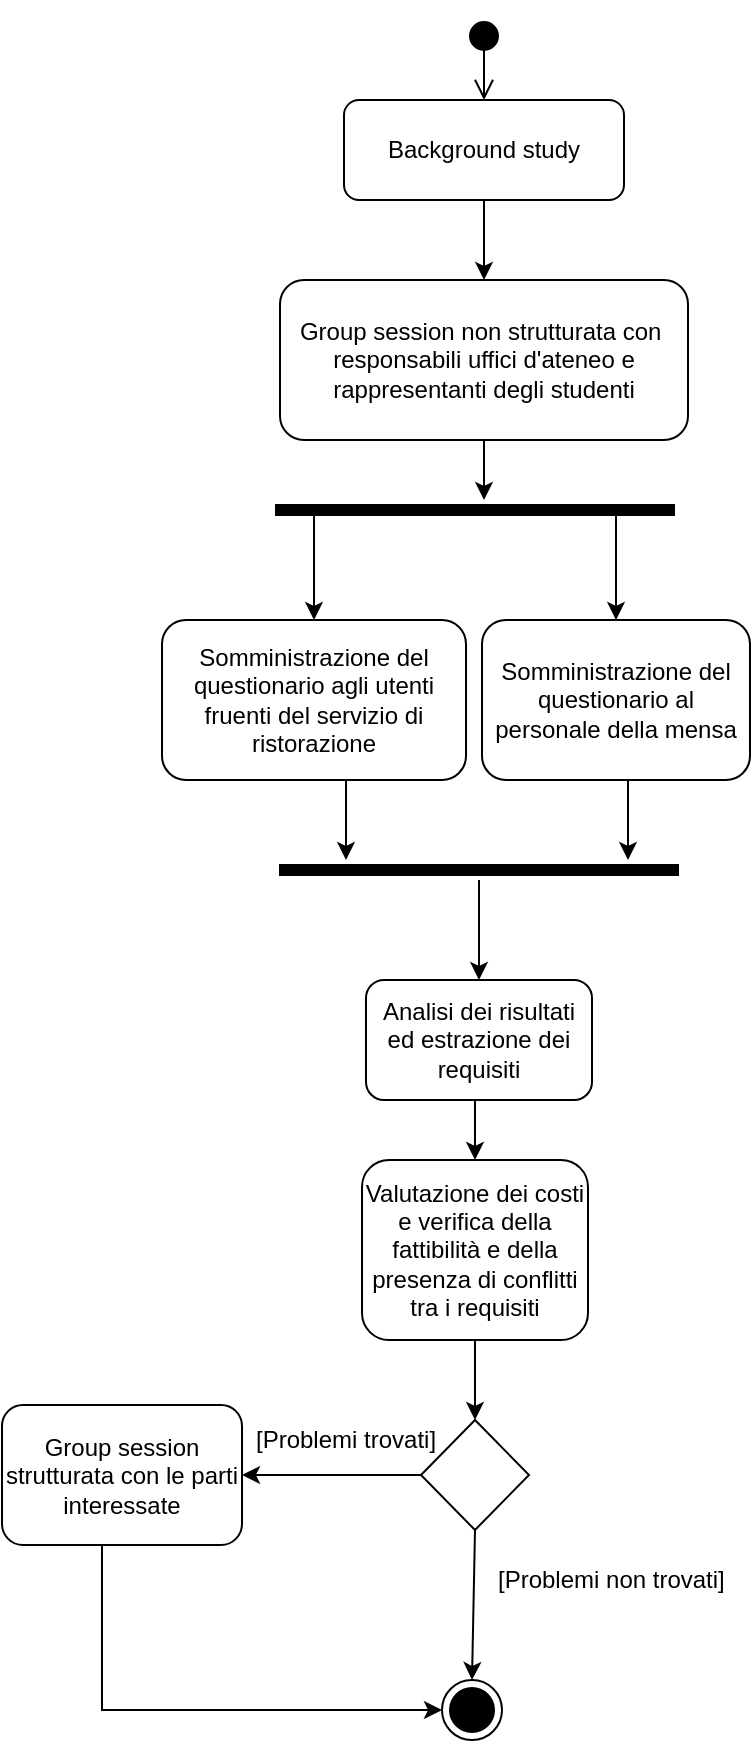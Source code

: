 <mxfile version="12.2.6" type="device" pages="1"><diagram id="FsowgbiyHegrrwLmH4Zv" name="Page-1"><mxGraphModel dx="1024" dy="566" grid="1" gridSize="10" guides="1" tooltips="1" connect="1" arrows="1" fold="1" page="1" pageScale="1" pageWidth="827" pageHeight="1169" math="0" shadow="0"><root><mxCell id="0"/><mxCell id="1" parent="0"/><mxCell id="OP6pyZRaywp4A4Kuq98--1" value="Background study" style="rounded=1;whiteSpace=wrap;html=1;" parent="1" vertex="1"><mxGeometry x="221" y="60" width="140" height="50" as="geometry"/></mxCell><mxCell id="OP6pyZRaywp4A4Kuq98--2" style="edgeStyle=orthogonalEdgeStyle;rounded=0;orthogonalLoop=1;jettySize=auto;html=1;exitX=0.75;exitY=0.5;exitDx=0;exitDy=0;exitPerimeter=0;entryX=0.5;entryY=0;entryDx=0;entryDy=0;" parent="1" source="OP6pyZRaywp4A4Kuq98--17" target="OP6pyZRaywp4A4Kuq98--7" edge="1"><mxGeometry relative="1" as="geometry"><mxPoint x="289" y="380" as="sourcePoint"/><mxPoint x="390" y="310" as="targetPoint"/><Array as="points"><mxPoint x="357" y="265"/></Array></mxGeometry></mxCell><mxCell id="OP6pyZRaywp4A4Kuq98--3" style="edgeStyle=orthogonalEdgeStyle;rounded=0;orthogonalLoop=1;jettySize=auto;html=1;exitX=0.25;exitY=0.5;exitDx=0;exitDy=0;exitPerimeter=0;entryX=0.5;entryY=0;entryDx=0;entryDy=0;" parent="1" source="OP6pyZRaywp4A4Kuq98--17" target="OP6pyZRaywp4A4Kuq98--5" edge="1"><mxGeometry relative="1" as="geometry"><mxPoint x="289" y="380" as="sourcePoint"/><mxPoint x="206" y="290" as="targetPoint"/><Array as="points"><mxPoint x="206" y="265"/></Array></mxGeometry></mxCell><mxCell id="OP6pyZRaywp4A4Kuq98--4" style="edgeStyle=orthogonalEdgeStyle;rounded=0;orthogonalLoop=1;jettySize=auto;html=1;" parent="1" source="OP6pyZRaywp4A4Kuq98--5" edge="1"><mxGeometry relative="1" as="geometry"><mxPoint x="222" y="440" as="targetPoint"/><Array as="points"><mxPoint x="222" y="420"/><mxPoint x="222" y="420"/></Array></mxGeometry></mxCell><mxCell id="OP6pyZRaywp4A4Kuq98--5" value="Somministrazione del questionario agli utenti fruenti del servizio di ristorazione" style="rounded=1;whiteSpace=wrap;html=1;" parent="1" vertex="1"><mxGeometry x="130" y="320" width="152" height="80" as="geometry"/></mxCell><mxCell id="OP6pyZRaywp4A4Kuq98--6" style="edgeStyle=orthogonalEdgeStyle;rounded=0;orthogonalLoop=1;jettySize=auto;html=1;" parent="1" source="OP6pyZRaywp4A4Kuq98--7" edge="1"><mxGeometry relative="1" as="geometry"><mxPoint x="363" y="440" as="targetPoint"/><Array as="points"><mxPoint x="363" y="420"/><mxPoint x="363" y="420"/></Array></mxGeometry></mxCell><mxCell id="OP6pyZRaywp4A4Kuq98--7" value="Somministrazione del questionario al personale della mensa" style="rounded=1;whiteSpace=wrap;html=1;" parent="1" vertex="1"><mxGeometry x="290" y="320" width="134" height="80" as="geometry"/></mxCell><mxCell id="OP6pyZRaywp4A4Kuq98--8" value="Analisi dei risultati ed estrazione dei requisiti" style="rounded=1;whiteSpace=wrap;html=1;" parent="1" vertex="1"><mxGeometry x="232" y="500" width="113" height="60" as="geometry"/></mxCell><mxCell id="OP6pyZRaywp4A4Kuq98--9" value="" style="endArrow=classic;html=1;exitX=0.5;exitY=1;exitDx=0;exitDy=0;entryX=0.5;entryY=0;entryDx=0;entryDy=0;" parent="1" source="OP6pyZRaywp4A4Kuq98--1" target="OP6pyZRaywp4A4Kuq98--27" edge="1"><mxGeometry width="50" height="50" relative="1" as="geometry"><mxPoint x="270" y="280" as="sourcePoint"/><mxPoint x="290" y="170" as="targetPoint"/></mxGeometry></mxCell><mxCell id="OP6pyZRaywp4A4Kuq98--11" style="edgeStyle=orthogonalEdgeStyle;rounded=0;orthogonalLoop=1;jettySize=auto;html=1;exitX=0;exitY=0.5;exitDx=0;exitDy=0;entryX=1;entryY=0.5;entryDx=0;entryDy=0;strokeColor=#000000;" parent="1" source="OP6pyZRaywp4A4Kuq98--12" target="OP6pyZRaywp4A4Kuq98--15" edge="1"><mxGeometry relative="1" as="geometry"/></mxCell><mxCell id="OP6pyZRaywp4A4Kuq98--12" value="" style="rhombus;whiteSpace=wrap;html=1;" parent="1" vertex="1"><mxGeometry x="259.5" y="720" width="54" height="55" as="geometry"/></mxCell><mxCell id="OP6pyZRaywp4A4Kuq98--13" value="" style="endArrow=classic;html=1;exitX=0.5;exitY=1;exitDx=0;exitDy=0;entryX=0.5;entryY=0;entryDx=0;entryDy=0;" parent="1" source="OP6pyZRaywp4A4Kuq98--12" target="OP6pyZRaywp4A4Kuq98--26" edge="1"><mxGeometry width="50" height="50" relative="1" as="geometry"><mxPoint x="100.5" y="1060" as="sourcePoint"/><mxPoint x="291" y="950" as="targetPoint"/></mxGeometry></mxCell><mxCell id="Yzk2M60DpN7EiabGIsc6-1" style="edgeStyle=orthogonalEdgeStyle;rounded=0;orthogonalLoop=1;jettySize=auto;html=1;entryX=0;entryY=0.5;entryDx=0;entryDy=0;" edge="1" parent="1" source="OP6pyZRaywp4A4Kuq98--15" target="OP6pyZRaywp4A4Kuq98--26"><mxGeometry relative="1" as="geometry"><Array as="points"><mxPoint x="100" y="865"/></Array></mxGeometry></mxCell><mxCell id="OP6pyZRaywp4A4Kuq98--15" value="Group session strutturata con le parti interessate" style="rounded=1;whiteSpace=wrap;html=1;" parent="1" vertex="1"><mxGeometry x="50" y="712.5" width="120" height="70" as="geometry"/></mxCell><mxCell id="OP6pyZRaywp4A4Kuq98--16" value="[Problemi trovati]" style="text;html=1;resizable=0;points=[];autosize=1;align=left;verticalAlign=top;spacingTop=-4;" parent="1" vertex="1"><mxGeometry x="175" y="720" width="110" height="20" as="geometry"/></mxCell><mxCell id="OP6pyZRaywp4A4Kuq98--17" value="" style="shape=line;html=1;strokeWidth=6;strokeColor=#000000;" parent="1" vertex="1"><mxGeometry x="186.5" y="260" width="200" height="10" as="geometry"/></mxCell><mxCell id="OP6pyZRaywp4A4Kuq98--18" value="" style="html=1;verticalAlign=bottom;startArrow=circle;startFill=1;endArrow=open;startSize=6;endSize=8;strokeColor=#000000;entryX=0.5;entryY=0;entryDx=0;entryDy=0;" parent="1" target="OP6pyZRaywp4A4Kuq98--1" edge="1"><mxGeometry width="80" relative="1" as="geometry"><mxPoint x="291" y="20" as="sourcePoint"/><mxPoint x="290" y="60" as="targetPoint"/></mxGeometry></mxCell><mxCell id="OP6pyZRaywp4A4Kuq98--19" style="edgeStyle=orthogonalEdgeStyle;rounded=0;orthogonalLoop=1;jettySize=auto;html=1;strokeColor=#000000;entryX=0.5;entryY=0;entryDx=0;entryDy=0;" parent="1" source="OP6pyZRaywp4A4Kuq98--20" target="OP6pyZRaywp4A4Kuq98--8" edge="1"><mxGeometry relative="1" as="geometry"><mxPoint x="288.5" y="540.0" as="targetPoint"/></mxGeometry></mxCell><mxCell id="OP6pyZRaywp4A4Kuq98--20" value="" style="shape=line;html=1;strokeWidth=6;strokeColor=#000000;" parent="1" vertex="1"><mxGeometry x="188.5" y="440" width="200" height="10" as="geometry"/></mxCell><mxCell id="OP6pyZRaywp4A4Kuq98--21" style="edgeStyle=orthogonalEdgeStyle;rounded=0;orthogonalLoop=1;jettySize=auto;html=1;entryX=0.5;entryY=0;entryDx=0;entryDy=0;strokeColor=#000000;" parent="1" source="OP6pyZRaywp4A4Kuq98--22" target="OP6pyZRaywp4A4Kuq98--12" edge="1"><mxGeometry relative="1" as="geometry"/></mxCell><mxCell id="OP6pyZRaywp4A4Kuq98--22" value="Valutazione dei costi e verifica della fattibilità e della presenza di conflitti tra i requisiti" style="rounded=1;whiteSpace=wrap;html=1;" parent="1" vertex="1"><mxGeometry x="230" y="590" width="113" height="90" as="geometry"/></mxCell><mxCell id="OP6pyZRaywp4A4Kuq98--23" value="[Problemi non trovati]" style="text;html=1;resizable=0;points=[];autosize=1;align=left;verticalAlign=top;spacingTop=-4;" parent="1" vertex="1"><mxGeometry x="296" y="790" width="130" height="20" as="geometry"/></mxCell><mxCell id="OP6pyZRaywp4A4Kuq98--24" style="edgeStyle=orthogonalEdgeStyle;rounded=0;orthogonalLoop=1;jettySize=auto;html=1;entryX=0.5;entryY=0;entryDx=0;entryDy=0;strokeColor=#000000;exitX=0.5;exitY=1;exitDx=0;exitDy=0;" parent="1" source="OP6pyZRaywp4A4Kuq98--8" target="OP6pyZRaywp4A4Kuq98--22" edge="1"><mxGeometry relative="1" as="geometry"><mxPoint x="289" y="654.491" as="sourcePoint"/></mxGeometry></mxCell><mxCell id="OP6pyZRaywp4A4Kuq98--26" value="" style="ellipse;html=1;shape=endState;fillColor=#000000;strokeColor=#000000;" parent="1" vertex="1"><mxGeometry x="270" y="850" width="30" height="30" as="geometry"/></mxCell><mxCell id="OP6pyZRaywp4A4Kuq98--27" value="&lt;span style=&quot;white-space: normal&quot;&gt;Group session non strutturata con&amp;nbsp;&lt;/span&gt;&lt;br style=&quot;white-space: normal&quot;&gt;&lt;span style=&quot;white-space: normal&quot;&gt;responsabili uffici d'ateneo e rappresentanti degli studenti&lt;/span&gt;" style="rounded=1;whiteSpace=wrap;html=1;" parent="1" vertex="1"><mxGeometry x="189" y="150" width="204" height="80" as="geometry"/></mxCell><mxCell id="OP6pyZRaywp4A4Kuq98--29" value="" style="endArrow=classic;html=1;exitX=0.5;exitY=1;exitDx=0;exitDy=0;" parent="1" source="OP6pyZRaywp4A4Kuq98--27" edge="1"><mxGeometry width="50" height="50" relative="1" as="geometry"><mxPoint x="368.5" y="230" as="sourcePoint"/><mxPoint x="291" y="260" as="targetPoint"/></mxGeometry></mxCell></root></mxGraphModel></diagram></mxfile>